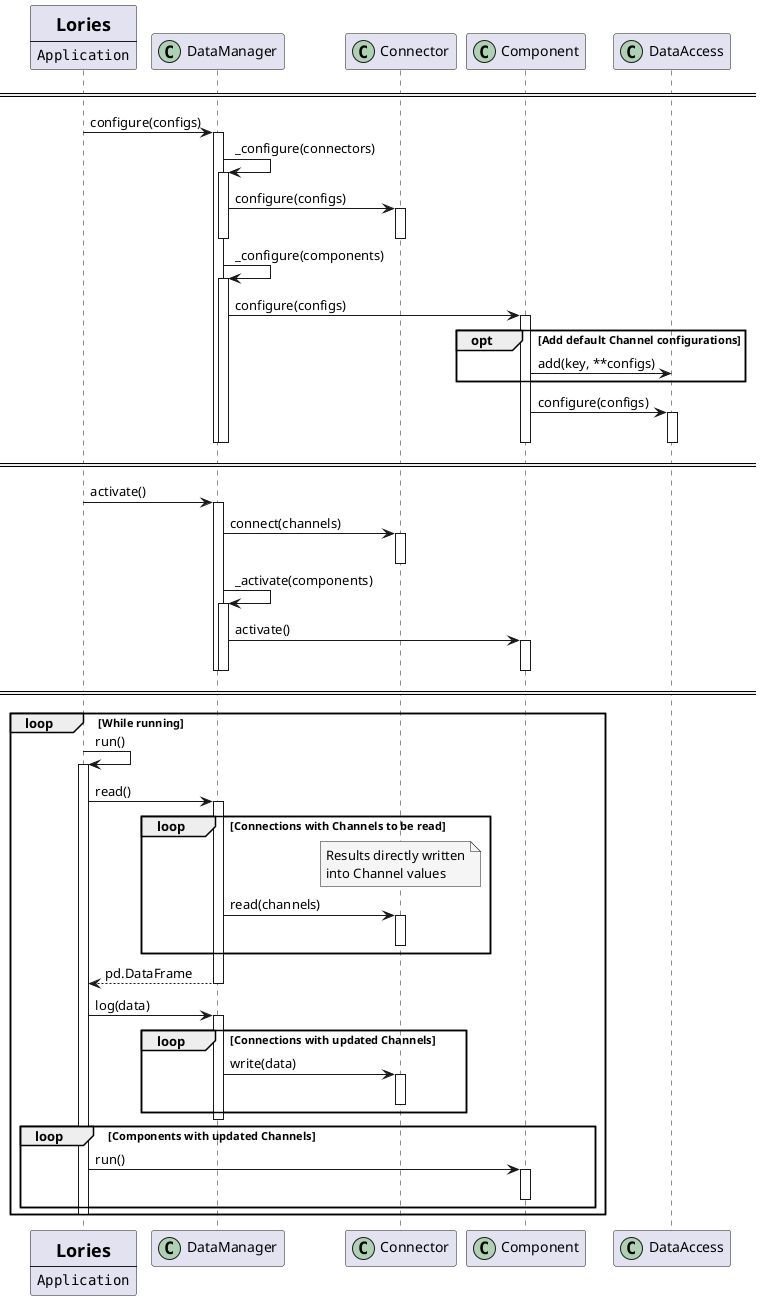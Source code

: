 @startuml lifecycle
participant Application [
    =Lories
    ----
    ""Application""
]
participant DataManager << (C,#ADD1B2) >>
participant Connector << (C,#ADD1B2) >>
participant Component << (C,#ADD1B2) >>
participant DataAccess << (C,#ADD1B2) >>

====

Application -> DataManager: configure(configs)
activate DataManager

DataManager -> DataManager: _configure(connectors)
activate DataManager


DataManager -> Connector: configure(configs)
activate Connector

deactivate Connector
deactivate DataManager

DataManager -> DataManager: _configure(components)
activate DataManager

DataManager -> Component: configure(configs)
    opt Add default Channel configurations
    activate Component
    Component -> DataAccess: add(key, **configs)
    end


Component -> DataAccess: configure(configs)
activate DataAccess
deactivate DataAccess

deactivate Component
deactivate DataManager

deactivate DataManager

====

Application -> DataManager: activate()
activate DataManager

DataManager -> Connector: connect(channels)
activate Connector
deactivate Connector


DataManager -> DataManager: _activate(components)
activate DataManager

DataManager -> Component: activate()
activate Component
deactivate Component

deactivate DataManager
deactivate DataManager

====

loop While running
    Application -> Application: run()
    Activate Application

    Application -> DataManager: read()
    activate DataManager

    loop Connections with Channels to be read
        note over Connector #f5f5f5
            Results directly written
            into Channel values
        end note
        DataManager -> Connector: read(channels)
        activate Connector
        deactivate Connector
    end
    return pd.DataFrame

    Application -> DataManager: log(data)
    activate DataManager

    loop Connections with updated Channels
        DataManager -> Connector: write(data)
        activate Connector
        deactivate Connector
    end
    deactivate DataManager

    loop Components with updated Channels
        Application -> Component: run()
        activate Component
        deactivate Component
    end
    deactivate Application
end
@enduml
